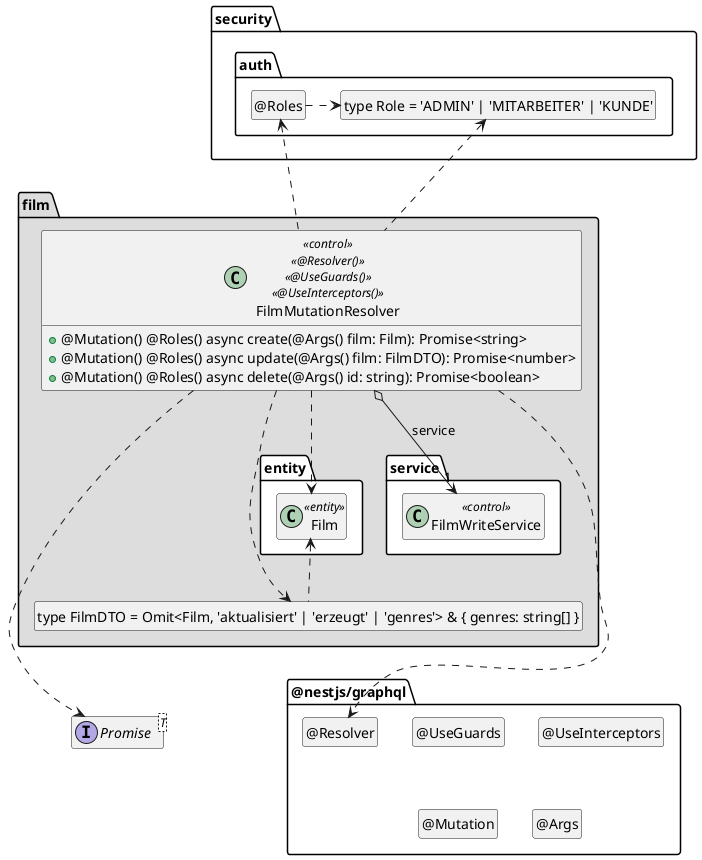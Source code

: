 '
'
' This program is free software: you can redistribute it and/or modify
' it under the terms of the GNU General Public License as published by
' the Free Software Foundation, either version 3 of the License, or
' (at your option) any later version.
'
' This program is distributed in the hope that it will be useful,
' but WITHOUT ANY WARRANTY; without even the implied warranty of
' MERCHANTABILITY or FITNESS FOR A PARTICULAR PURPOSE.  See the
' GNU General Public License for more details.
'
' You should have received a copy of the GNU General Public License
' along with this program.  If not, see <https://www.gnu.org/licenses/>.

' Preview durch <Alt>d

@startuml Controller-Klasse

interface Promise<T>

package @nestjs/graphql {
  class "@Resolver" as Resolver
  hide Resolver circle

  class "@UseGuards" as UseGuards
  hide UseGuards circle

  class "@UseInterceptors" as UseInterceptors
  hide UseInterceptors circle

  class "@Mutation" as Mutation
  hide Mutation circle

  class "@Args" as Args
  hide Args circle
}

package security.auth {
  class "type Role = 'ADMIN' | 'MITARBEITER' | 'KUNDE'" as Role
  hide Role circle

  class "@Roles" as Roles
  hide Roles circle

  Roles .right.> Role
}

package film #DDDDDD {
  package entity #FFFFFF {
    class Film <<entity>>
  }

  package service #FFFFFF {
    class FilmWriteService << control >>
  }

  class "type FilmDTO = Omit<Film, 'aktualisiert' | 'erzeugt' | 'genres'> & { genres: string[] }" as FilmDTO
  hide FilmDTO circle

  class FilmMutationResolver << control >> << @Resolver() >> << @UseGuards() >> << @UseInterceptors() >> {
    + @Mutation() @Roles() async create(@Args() film: Film): Promise<string>
    + @Mutation() @Roles() async update(@Args() film: FilmDTO): Promise<number>
    + @Mutation() @Roles() async delete(@Args() id: string): Promise<boolean>
  }

  FilmMutationResolver o-down-> "1" FilmWriteService : service

  FilmMutationResolver ..> Film
  FilmMutationResolver ..> FilmDTO
  FilmDTO .up.> Film
  FilmMutationResolver ..> Promise
  FilmMutationResolver ..> Resolver

  FilmMutationResolver .up.> Roles
  FilmMutationResolver .up.> Role

  FilmDTO .[hidden].> Promise
  FilmDTO .[hidden].> Resolver
}

hide empty members

@enduml
